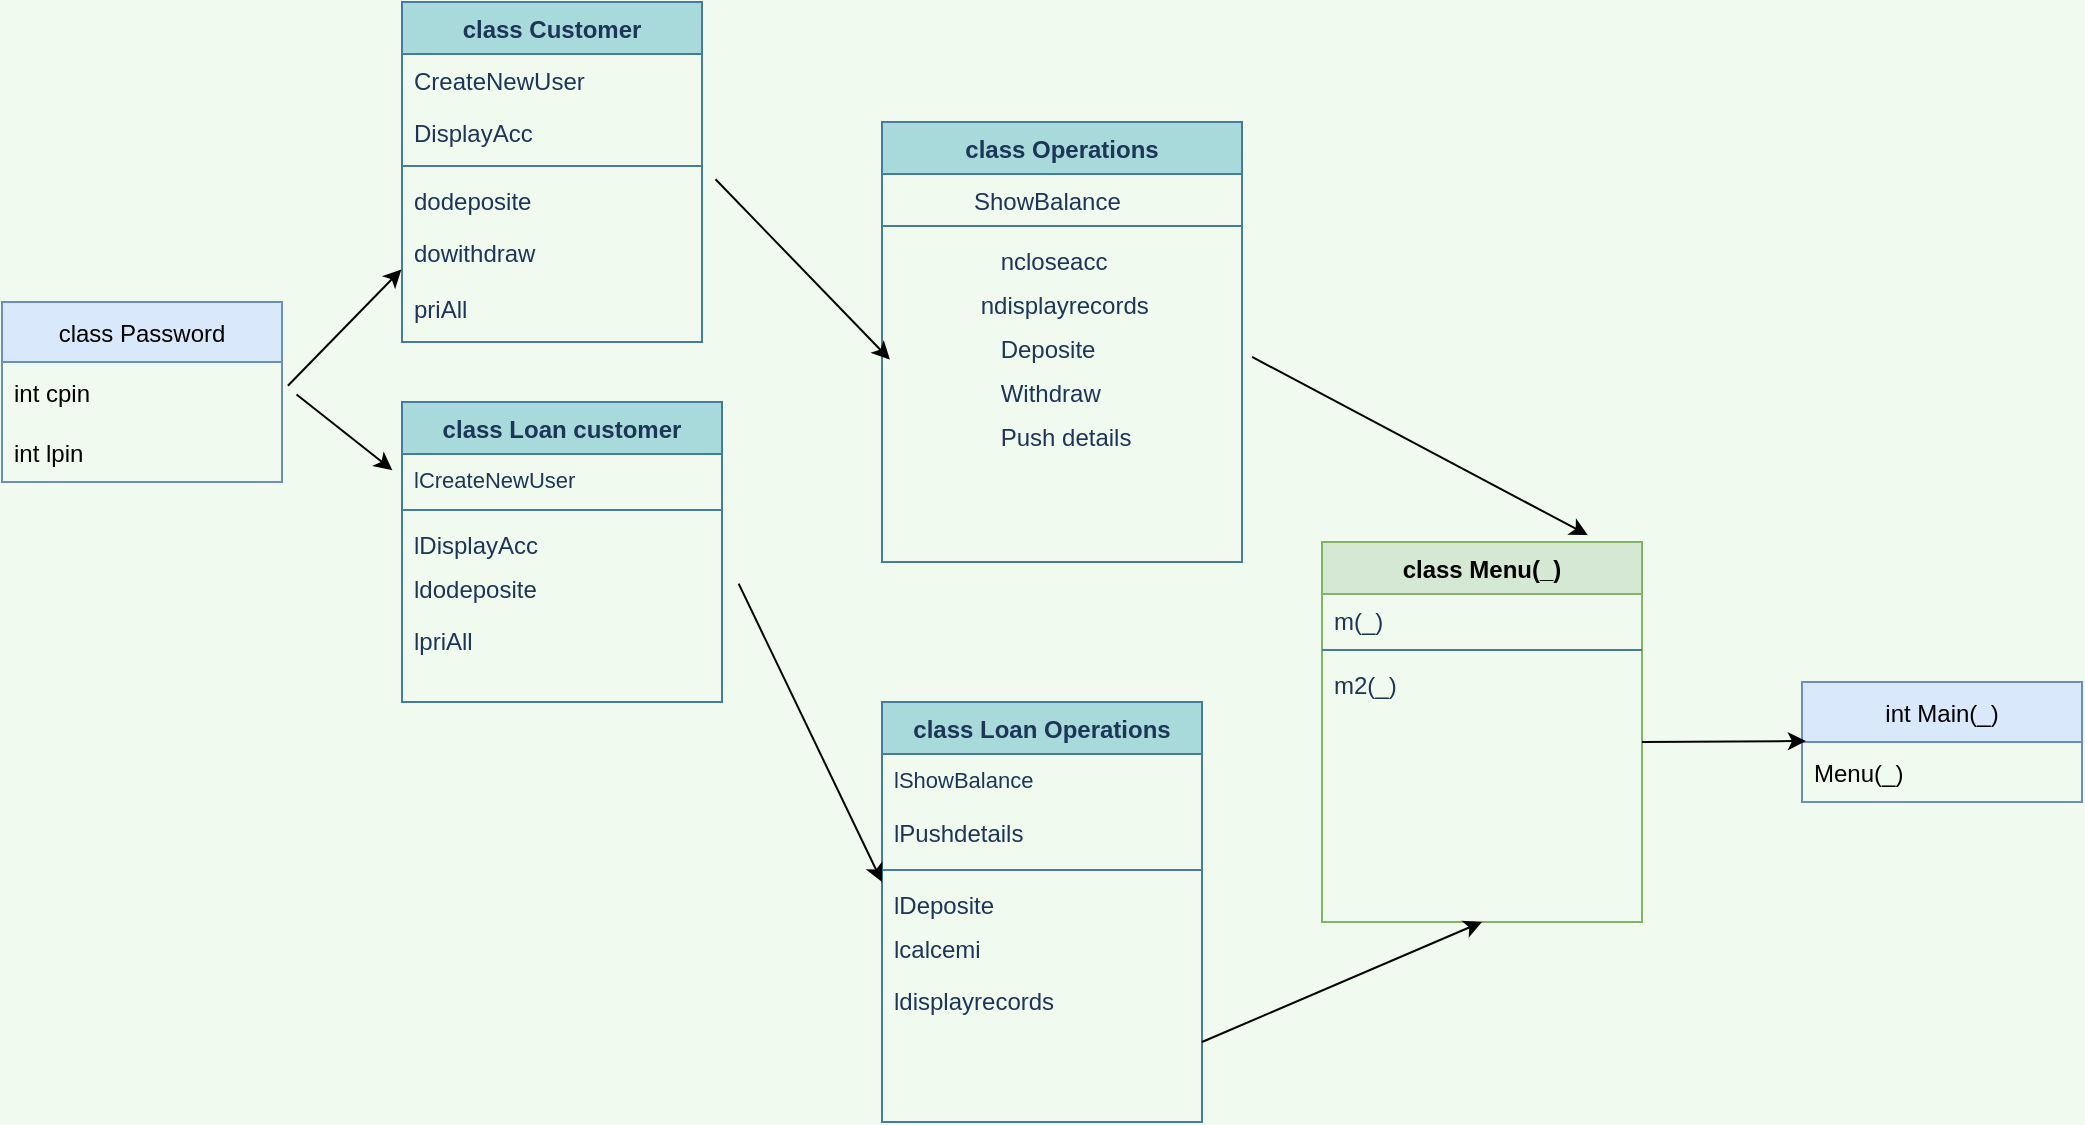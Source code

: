<mxfile version="20.4.0" type="device"><diagram id="C5RBs43oDa-KdzZeNtuy" name="Page-1"><mxGraphModel dx="1038" dy="579" grid="1" gridSize="10" guides="0" tooltips="1" connect="0" arrows="0" fold="1" page="1" pageScale="1" pageWidth="827" pageHeight="1169" background="#F1FAEE" math="0" shadow="0"><root><mxCell id="WIyWlLk6GJQsqaUBKTNV-0"/><mxCell id="WIyWlLk6GJQsqaUBKTNV-1" parent="WIyWlLk6GJQsqaUBKTNV-0"/><mxCell id="zkfFHV4jXpPFQw0GAbJ--0" value="class Loan Operations" style="swimlane;fontStyle=1;align=center;verticalAlign=top;childLayout=stackLayout;horizontal=1;startSize=26;horizontalStack=0;resizeParent=1;resizeLast=0;collapsible=1;marginBottom=0;rounded=0;shadow=0;strokeWidth=1;fillColor=#A8DADC;strokeColor=#457B9D;fontColor=#1D3557;" parent="WIyWlLk6GJQsqaUBKTNV-1" vertex="1"><mxGeometry x="450" y="380" width="160" height="210" as="geometry"><mxRectangle x="230" y="140" width="160" height="26" as="alternateBounds"/></mxGeometry></mxCell><mxCell id="zkfFHV4jXpPFQw0GAbJ--1" value="lShowBalance" style="text;align=left;verticalAlign=top;spacingLeft=4;spacingRight=4;overflow=hidden;rotatable=0;points=[[0,0.5],[1,0.5]];portConstraint=eastwest;fontSize=11;strokeWidth=10;fontColor=#1D3557;" parent="zkfFHV4jXpPFQw0GAbJ--0" vertex="1"><mxGeometry y="26" width="160" height="26" as="geometry"/></mxCell><mxCell id="zkfFHV4jXpPFQw0GAbJ--2" value="lPushdetails" style="text;align=left;verticalAlign=top;spacingLeft=4;spacingRight=4;overflow=hidden;rotatable=0;points=[[0,0.5],[1,0.5]];portConstraint=eastwest;rounded=0;shadow=0;html=0;fontSize=12;strokeWidth=10;fontColor=#1D3557;" parent="zkfFHV4jXpPFQw0GAbJ--0" vertex="1"><mxGeometry y="52" width="160" height="28" as="geometry"/></mxCell><mxCell id="zkfFHV4jXpPFQw0GAbJ--4" value="" style="line;html=1;strokeWidth=1;align=left;verticalAlign=middle;spacingTop=-1;spacingLeft=3;spacingRight=3;rotatable=0;labelPosition=right;points=[];portConstraint=eastwest;fillColor=#A8DADC;strokeColor=#457B9D;fontColor=#1D3557;labelBackgroundColor=#F1FAEE;" parent="zkfFHV4jXpPFQw0GAbJ--0" vertex="1"><mxGeometry y="80" width="160" height="8" as="geometry"/></mxCell><mxCell id="zkfFHV4jXpPFQw0GAbJ--3" value="lDeposite" style="text;align=left;verticalAlign=top;spacingLeft=4;spacingRight=4;overflow=hidden;rotatable=0;points=[[0,0.5],[1,0.5]];portConstraint=eastwest;rounded=0;shadow=0;html=0;fontColor=#1D3557;" parent="zkfFHV4jXpPFQw0GAbJ--0" vertex="1"><mxGeometry y="88" width="160" height="22" as="geometry"/></mxCell><mxCell id="zkfFHV4jXpPFQw0GAbJ--5" value="lcalcemi" style="text;align=left;verticalAlign=top;spacingLeft=4;spacingRight=4;overflow=hidden;rotatable=0;points=[[0,0.5],[1,0.5]];portConstraint=eastwest;fontColor=#1D3557;" parent="zkfFHV4jXpPFQw0GAbJ--0" vertex="1"><mxGeometry y="110" width="160" height="26" as="geometry"/></mxCell><mxCell id="etB5-9kToQyzslrCDcUD-21" value="ldisplayrecords" style="text;align=left;verticalAlign=top;spacingLeft=4;spacingRight=4;overflow=hidden;rotatable=0;points=[[0,0.5],[1,0.5]];portConstraint=eastwest;fontColor=#1D3557;" parent="zkfFHV4jXpPFQw0GAbJ--0" vertex="1"><mxGeometry y="136" width="160" height="26" as="geometry"/></mxCell><mxCell id="zkfFHV4jXpPFQw0GAbJ--17" value="class Menu(_)" style="swimlane;fontStyle=1;align=center;verticalAlign=top;childLayout=stackLayout;horizontal=1;startSize=26;horizontalStack=0;resizeParent=1;resizeLast=0;collapsible=1;marginBottom=0;rounded=0;shadow=0;strokeWidth=1;fillColor=#d5e8d4;strokeColor=#82b366;" parent="WIyWlLk6GJQsqaUBKTNV-1" vertex="1"><mxGeometry x="670" y="300" width="160" height="190" as="geometry"><mxRectangle x="550" y="140" width="160" height="26" as="alternateBounds"/></mxGeometry></mxCell><mxCell id="zkfFHV4jXpPFQw0GAbJ--19" value="m(_)" style="text;align=left;verticalAlign=top;spacingLeft=4;spacingRight=4;overflow=hidden;rotatable=0;points=[[0,0.5],[1,0.5]];portConstraint=eastwest;rounded=0;shadow=0;html=0;fontColor=#1D3557;" parent="zkfFHV4jXpPFQw0GAbJ--17" vertex="1"><mxGeometry y="26" width="160" height="24" as="geometry"/></mxCell><mxCell id="zkfFHV4jXpPFQw0GAbJ--23" value="" style="line;html=1;strokeWidth=1;align=left;verticalAlign=middle;spacingTop=-1;spacingLeft=3;spacingRight=3;rotatable=0;labelPosition=right;points=[];portConstraint=eastwest;fillColor=#A8DADC;strokeColor=#457B9D;fontColor=#1D3557;labelBackgroundColor=#F1FAEE;" parent="zkfFHV4jXpPFQw0GAbJ--17" vertex="1"><mxGeometry y="50" width="160" height="8" as="geometry"/></mxCell><mxCell id="zkfFHV4jXpPFQw0GAbJ--24" value="m2(_)" style="text;align=left;verticalAlign=top;spacingLeft=4;spacingRight=4;overflow=hidden;rotatable=0;points=[[0,0.5],[1,0.5]];portConstraint=eastwest;fontColor=#1D3557;" parent="zkfFHV4jXpPFQw0GAbJ--17" vertex="1"><mxGeometry y="58" width="160" height="26" as="geometry"/></mxCell><mxCell id="8zVyqemWvF8PxHQ-YTxk-23" value="class Customer" style="swimlane;fontStyle=1;align=center;verticalAlign=top;childLayout=stackLayout;horizontal=1;startSize=26;horizontalStack=0;resizeParent=1;resizeLast=0;collapsible=1;marginBottom=0;rounded=0;shadow=0;strokeWidth=1;fillColor=#A8DADC;strokeColor=#457B9D;fontColor=#1D3557;" parent="WIyWlLk6GJQsqaUBKTNV-1" vertex="1"><mxGeometry x="210" y="30" width="150" height="170" as="geometry"><mxRectangle x="130" y="380" width="160" height="26" as="alternateBounds"/></mxGeometry></mxCell><mxCell id="8zVyqemWvF8PxHQ-YTxk-24" value="CreateNewUser" style="text;align=left;verticalAlign=top;spacingLeft=4;spacingRight=4;overflow=hidden;rotatable=0;points=[[0,0.5],[1,0.5]];portConstraint=eastwest;fontColor=#1D3557;" parent="8zVyqemWvF8PxHQ-YTxk-23" vertex="1"><mxGeometry y="26" width="150" height="26" as="geometry"/></mxCell><mxCell id="8zVyqemWvF8PxHQ-YTxk-25" value="DisplayAcc" style="text;align=left;verticalAlign=top;spacingLeft=4;spacingRight=4;overflow=hidden;rotatable=0;points=[[0,0.5],[1,0.5]];portConstraint=eastwest;rounded=0;shadow=0;html=0;fontColor=#1D3557;" parent="8zVyqemWvF8PxHQ-YTxk-23" vertex="1"><mxGeometry y="52" width="150" height="26" as="geometry"/></mxCell><mxCell id="8zVyqemWvF8PxHQ-YTxk-26" value="" style="line;html=1;strokeWidth=1;align=left;verticalAlign=middle;spacingTop=-1;spacingLeft=3;spacingRight=3;rotatable=0;labelPosition=right;points=[];portConstraint=eastwest;fillColor=#A8DADC;strokeColor=#457B9D;fontColor=#1D3557;labelBackgroundColor=#F1FAEE;" parent="8zVyqemWvF8PxHQ-YTxk-23" vertex="1"><mxGeometry y="78" width="150" height="8" as="geometry"/></mxCell><mxCell id="8zVyqemWvF8PxHQ-YTxk-27" value="dodeposite" style="text;align=left;verticalAlign=top;spacingLeft=4;spacingRight=4;overflow=hidden;rotatable=0;points=[[0,0.5],[1,0.5]];portConstraint=eastwest;fontStyle=0;fontColor=#1D3557;" parent="8zVyqemWvF8PxHQ-YTxk-23" vertex="1"><mxGeometry y="86" width="150" height="26" as="geometry"/></mxCell><mxCell id="8zVyqemWvF8PxHQ-YTxk-28" value="dowithdraw" style="text;align=left;verticalAlign=top;spacingLeft=4;spacingRight=4;overflow=hidden;rotatable=0;points=[[0,0.5],[1,0.5]];portConstraint=eastwest;fontColor=#1D3557;" parent="8zVyqemWvF8PxHQ-YTxk-23" vertex="1"><mxGeometry y="112" width="150" height="28" as="geometry"/></mxCell><mxCell id="etB5-9kToQyzslrCDcUD-19" value="priAll" style="text;align=left;verticalAlign=top;spacingLeft=4;spacingRight=4;overflow=hidden;rotatable=0;points=[[0,0.5],[1,0.5]];portConstraint=eastwest;fontColor=#1D3557;" parent="8zVyqemWvF8PxHQ-YTxk-23" vertex="1"><mxGeometry y="140" width="150" height="28" as="geometry"/></mxCell><mxCell id="8zVyqemWvF8PxHQ-YTxk-55" value="class Operations" style="swimlane;fontStyle=1;align=center;verticalAlign=top;childLayout=stackLayout;horizontal=1;startSize=26;horizontalStack=0;resizeParent=1;resizeLast=0;collapsible=1;marginBottom=0;rounded=0;shadow=0;strokeWidth=1;fillColor=#A8DADC;strokeColor=#457B9D;fontColor=#1D3557;" parent="WIyWlLk6GJQsqaUBKTNV-1" vertex="1"><mxGeometry x="450" y="90" width="180" height="220" as="geometry"><mxRectangle x="130" y="380" width="160" height="26" as="alternateBounds"/></mxGeometry></mxCell><mxCell id="8zVyqemWvF8PxHQ-YTxk-56" value="            ShowBalance" style="text;align=left;verticalAlign=top;spacingLeft=4;spacingRight=4;overflow=hidden;rotatable=0;points=[[0,0.5],[1,0.5]];portConstraint=eastwest;fontColor=#1D3557;" parent="8zVyqemWvF8PxHQ-YTxk-55" vertex="1"><mxGeometry y="26" width="180" height="22" as="geometry"/></mxCell><mxCell id="8zVyqemWvF8PxHQ-YTxk-57" value="" style="line;html=1;strokeWidth=1;align=left;verticalAlign=middle;spacingTop=-1;spacingLeft=3;spacingRight=3;rotatable=0;labelPosition=right;points=[];portConstraint=eastwest;fillColor=#A8DADC;strokeColor=#457B9D;fontColor=#1D3557;labelBackgroundColor=#F1FAEE;" parent="8zVyqemWvF8PxHQ-YTxk-55" vertex="1"><mxGeometry y="48" width="180" height="8" as="geometry"/></mxCell><mxCell id="etB5-9kToQyzslrCDcUD-22" value="                ncloseacc" style="text;align=left;verticalAlign=top;spacingLeft=4;spacingRight=4;overflow=hidden;rotatable=0;points=[[0,0.5],[1,0.5]];portConstraint=eastwest;fontColor=#1D3557;" parent="8zVyqemWvF8PxHQ-YTxk-55" vertex="1"><mxGeometry y="56" width="180" height="22" as="geometry"/></mxCell><mxCell id="etB5-9kToQyzslrCDcUD-23" value="             ndisplayrecords" style="text;align=left;verticalAlign=top;spacingLeft=4;spacingRight=4;overflow=hidden;rotatable=0;points=[[0,0.5],[1,0.5]];portConstraint=eastwest;fontColor=#1D3557;" parent="8zVyqemWvF8PxHQ-YTxk-55" vertex="1"><mxGeometry y="78" width="180" height="22" as="geometry"/></mxCell><mxCell id="etB5-9kToQyzslrCDcUD-24" value="                Deposite" style="text;align=left;verticalAlign=top;spacingLeft=4;spacingRight=4;overflow=hidden;rotatable=0;points=[[0,0.5],[1,0.5]];portConstraint=eastwest;fontColor=#1D3557;" parent="8zVyqemWvF8PxHQ-YTxk-55" vertex="1"><mxGeometry y="100" width="180" height="22" as="geometry"/></mxCell><mxCell id="etB5-9kToQyzslrCDcUD-25" value="                Withdraw" style="text;align=left;verticalAlign=top;spacingLeft=4;spacingRight=4;overflow=hidden;rotatable=0;points=[[0,0.5],[1,0.5]];portConstraint=eastwest;fontColor=#1D3557;" parent="8zVyqemWvF8PxHQ-YTxk-55" vertex="1"><mxGeometry y="122" width="180" height="22" as="geometry"/></mxCell><mxCell id="etB5-9kToQyzslrCDcUD-26" value="                Push details" style="text;align=left;verticalAlign=top;spacingLeft=4;spacingRight=4;overflow=hidden;rotatable=0;points=[[0,0.5],[1,0.5]];portConstraint=eastwest;fontColor=#1D3557;" parent="8zVyqemWvF8PxHQ-YTxk-55" vertex="1"><mxGeometry y="144" width="180" height="22" as="geometry"/></mxCell><mxCell id="rBV2RKmE8vgrBu-nWIFn-3" value="class Loan customer" style="swimlane;fontStyle=1;align=center;verticalAlign=top;childLayout=stackLayout;horizontal=1;startSize=26;horizontalStack=0;resizeParent=1;resizeLast=0;collapsible=1;marginBottom=0;rounded=0;shadow=0;strokeWidth=1;fillColor=#A8DADC;strokeColor=#457B9D;fontColor=#1D3557;" parent="WIyWlLk6GJQsqaUBKTNV-1" vertex="1"><mxGeometry x="210" y="230" width="160" height="150" as="geometry"><mxRectangle x="230" y="140" width="160" height="26" as="alternateBounds"/></mxGeometry></mxCell><mxCell id="rBV2RKmE8vgrBu-nWIFn-4" value="lCreateNewUser" style="text;align=left;verticalAlign=top;spacingLeft=4;spacingRight=4;overflow=hidden;rotatable=0;points=[[0,0.5],[1,0.5]];portConstraint=eastwest;fontSize=11;strokeWidth=10;fontColor=#1D3557;" parent="rBV2RKmE8vgrBu-nWIFn-3" vertex="1"><mxGeometry y="26" width="160" height="24" as="geometry"/></mxCell><mxCell id="rBV2RKmE8vgrBu-nWIFn-6" value="" style="line;html=1;strokeWidth=1;align=left;verticalAlign=middle;spacingTop=-1;spacingLeft=3;spacingRight=3;rotatable=0;labelPosition=right;points=[];portConstraint=eastwest;fillColor=#A8DADC;strokeColor=#457B9D;fontColor=#1D3557;labelBackgroundColor=#F1FAEE;" parent="rBV2RKmE8vgrBu-nWIFn-3" vertex="1"><mxGeometry y="50" width="160" height="8" as="geometry"/></mxCell><mxCell id="rBV2RKmE8vgrBu-nWIFn-7" value="lDisplayAcc" style="text;align=left;verticalAlign=top;spacingLeft=4;spacingRight=4;overflow=hidden;rotatable=0;points=[[0,0.5],[1,0.5]];portConstraint=eastwest;rounded=0;shadow=0;html=0;fontColor=#1D3557;" parent="rBV2RKmE8vgrBu-nWIFn-3" vertex="1"><mxGeometry y="58" width="160" height="22" as="geometry"/></mxCell><mxCell id="rBV2RKmE8vgrBu-nWIFn-8" value="ldodeposite" style="text;align=left;verticalAlign=top;spacingLeft=4;spacingRight=4;overflow=hidden;rotatable=0;points=[[0,0.5],[1,0.5]];portConstraint=eastwest;fontColor=#1D3557;" parent="rBV2RKmE8vgrBu-nWIFn-3" vertex="1"><mxGeometry y="80" width="160" height="26" as="geometry"/></mxCell><mxCell id="etB5-9kToQyzslrCDcUD-20" value="lpriAll" style="text;align=left;verticalAlign=top;spacingLeft=4;spacingRight=4;overflow=hidden;rotatable=0;points=[[0,0.5],[1,0.5]];portConstraint=eastwest;fontColor=#1D3557;" parent="rBV2RKmE8vgrBu-nWIFn-3" vertex="1"><mxGeometry y="106" width="160" height="26" as="geometry"/></mxCell><mxCell id="etB5-9kToQyzslrCDcUD-1" value="class Password" style="swimlane;fontStyle=0;childLayout=stackLayout;horizontal=1;startSize=30;horizontalStack=0;resizeParent=1;resizeParentMax=0;resizeLast=0;collapsible=1;marginBottom=0;fillColor=#dae8fc;strokeColor=#6c8ebf;" parent="WIyWlLk6GJQsqaUBKTNV-1" vertex="1"><mxGeometry x="10" y="180" width="140" height="90" as="geometry"/></mxCell><mxCell id="etB5-9kToQyzslrCDcUD-2" value="int cpin" style="text;strokeColor=none;fillColor=none;align=left;verticalAlign=middle;spacingLeft=4;spacingRight=4;overflow=hidden;points=[[0,0.5],[1,0.5]];portConstraint=eastwest;rotatable=0;" parent="etB5-9kToQyzslrCDcUD-1" vertex="1"><mxGeometry y="30" width="140" height="30" as="geometry"/></mxCell><mxCell id="etB5-9kToQyzslrCDcUD-3" value="int lpin" style="text;strokeColor=none;fillColor=none;align=left;verticalAlign=middle;spacingLeft=4;spacingRight=4;overflow=hidden;points=[[0,0.5],[1,0.5]];portConstraint=eastwest;rotatable=0;" parent="etB5-9kToQyzslrCDcUD-1" vertex="1"><mxGeometry y="60" width="140" height="30" as="geometry"/></mxCell><mxCell id="etB5-9kToQyzslrCDcUD-9" value="int Main(_)" style="swimlane;fontStyle=0;childLayout=stackLayout;horizontal=1;startSize=30;horizontalStack=0;resizeParent=1;resizeParentMax=0;resizeLast=0;collapsible=1;marginBottom=0;fillColor=#dae8fc;strokeColor=#6c8ebf;" parent="WIyWlLk6GJQsqaUBKTNV-1" vertex="1"><mxGeometry x="910" y="370" width="140" height="60" as="geometry"/></mxCell><mxCell id="etB5-9kToQyzslrCDcUD-10" value="Menu(_)" style="text;strokeColor=none;fillColor=none;align=left;verticalAlign=middle;spacingLeft=4;spacingRight=4;overflow=hidden;points=[[0,0.5],[1,0.5]];portConstraint=eastwest;rotatable=0;" parent="etB5-9kToQyzslrCDcUD-9" vertex="1"><mxGeometry y="30" width="140" height="30" as="geometry"/></mxCell><mxCell id="aJJ_eF3FnLFoM1dAtkre-7" value="" style="endArrow=classic;html=1;rounded=0;exitX=1.021;exitY=0.397;exitDx=0;exitDy=0;exitPerimeter=0;entryX=-0.002;entryY=-0.224;entryDx=0;entryDy=0;entryPerimeter=0;" parent="WIyWlLk6GJQsqaUBKTNV-1" source="etB5-9kToQyzslrCDcUD-2" target="etB5-9kToQyzslrCDcUD-19" edge="1"><mxGeometry width="50" height="50" relative="1" as="geometry"><mxPoint x="10" y="380" as="sourcePoint"/><mxPoint x="60" y="330" as="targetPoint"/></mxGeometry></mxCell><mxCell id="aJJ_eF3FnLFoM1dAtkre-8" value="" style="endArrow=classic;html=1;rounded=0;exitX=1.052;exitY=0.542;exitDx=0;exitDy=0;exitPerimeter=0;entryX=-0.03;entryY=0.337;entryDx=0;entryDy=0;entryPerimeter=0;" parent="WIyWlLk6GJQsqaUBKTNV-1" source="etB5-9kToQyzslrCDcUD-2" target="rBV2RKmE8vgrBu-nWIFn-4" edge="1"><mxGeometry width="50" height="50" relative="1" as="geometry"><mxPoint x="10" y="380" as="sourcePoint"/><mxPoint x="60" y="330" as="targetPoint"/></mxGeometry></mxCell><mxCell id="aJJ_eF3FnLFoM1dAtkre-9" value="" style="endArrow=classic;html=1;rounded=0;exitX=1.045;exitY=0.101;exitDx=0;exitDy=0;exitPerimeter=0;entryX=0.022;entryY=-0.145;entryDx=0;entryDy=0;entryPerimeter=0;" parent="WIyWlLk6GJQsqaUBKTNV-1" source="8zVyqemWvF8PxHQ-YTxk-27" target="etB5-9kToQyzslrCDcUD-25" edge="1"><mxGeometry width="50" height="50" relative="1" as="geometry"><mxPoint x="10" y="380" as="sourcePoint"/><mxPoint x="60" y="330" as="targetPoint"/></mxGeometry></mxCell><mxCell id="aJJ_eF3FnLFoM1dAtkre-10" value="" style="endArrow=classic;html=1;rounded=0;exitX=1.052;exitY=0.416;exitDx=0;exitDy=0;exitPerimeter=0;entryX=0;entryY=0.091;entryDx=0;entryDy=0;entryPerimeter=0;" parent="WIyWlLk6GJQsqaUBKTNV-1" source="rBV2RKmE8vgrBu-nWIFn-8" target="zkfFHV4jXpPFQw0GAbJ--3" edge="1"><mxGeometry width="50" height="50" relative="1" as="geometry"><mxPoint x="10" y="380" as="sourcePoint"/><mxPoint x="60" y="330" as="targetPoint"/></mxGeometry></mxCell><mxCell id="aJJ_eF3FnLFoM1dAtkre-11" value="" style="endArrow=classic;html=1;rounded=0;exitX=1.028;exitY=-0.205;exitDx=0;exitDy=0;exitPerimeter=0;entryX=0.831;entryY=-0.018;entryDx=0;entryDy=0;entryPerimeter=0;" parent="WIyWlLk6GJQsqaUBKTNV-1" source="etB5-9kToQyzslrCDcUD-25" target="zkfFHV4jXpPFQw0GAbJ--17" edge="1"><mxGeometry width="50" height="50" relative="1" as="geometry"><mxPoint x="430" y="370" as="sourcePoint"/><mxPoint x="480" y="320" as="targetPoint"/></mxGeometry></mxCell><mxCell id="aJJ_eF3FnLFoM1dAtkre-12" value="" style="endArrow=classic;html=1;rounded=0;" parent="WIyWlLk6GJQsqaUBKTNV-1" edge="1"><mxGeometry width="50" height="50" relative="1" as="geometry"><mxPoint x="610" y="550" as="sourcePoint"/><mxPoint x="750" y="490" as="targetPoint"/></mxGeometry></mxCell><mxCell id="aJJ_eF3FnLFoM1dAtkre-13" value="" style="endArrow=classic;html=1;rounded=0;entryX=0.014;entryY=0.492;entryDx=0;entryDy=0;entryPerimeter=0;" parent="WIyWlLk6GJQsqaUBKTNV-1" target="etB5-9kToQyzslrCDcUD-9" edge="1"><mxGeometry width="50" height="50" relative="1" as="geometry"><mxPoint x="830" y="400" as="sourcePoint"/><mxPoint x="480" y="320" as="targetPoint"/></mxGeometry></mxCell></root></mxGraphModel></diagram></mxfile>
